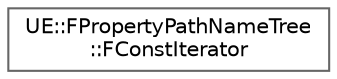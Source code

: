 digraph "Graphical Class Hierarchy"
{
 // INTERACTIVE_SVG=YES
 // LATEX_PDF_SIZE
  bgcolor="transparent";
  edge [fontname=Helvetica,fontsize=10,labelfontname=Helvetica,labelfontsize=10];
  node [fontname=Helvetica,fontsize=10,shape=box,height=0.2,width=0.4];
  rankdir="LR";
  Node0 [id="Node000000",label="UE::FPropertyPathNameTree\l::FConstIterator",height=0.2,width=0.4,color="grey40", fillcolor="white", style="filled",URL="$d6/d58/classUE_1_1FPropertyPathNameTree_1_1FConstIterator.html",tooltip=" "];
}
